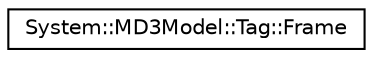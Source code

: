 digraph G
{
  edge [fontname="Helvetica",fontsize="10",labelfontname="Helvetica",labelfontsize="10"];
  node [fontname="Helvetica",fontsize="10",shape=record];
  rankdir="LR";
  Node1 [label="System::MD3Model::Tag::Frame",height=0.2,width=0.4,color="black", fillcolor="white", style="filled",URL="$struct_system_1_1_m_d3_model_1_1_tag_1_1_frame.html"];
}
